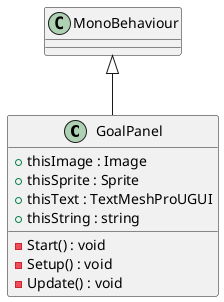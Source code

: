 @startuml
class GoalPanel {
    + thisImage : Image
    + thisSprite : Sprite
    + thisText : TextMeshProUGUI
    + thisString : string
    - Start() : void
    - Setup() : void
    - Update() : void
}
MonoBehaviour <|-- GoalPanel
@enduml
